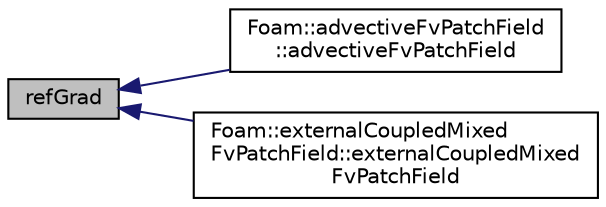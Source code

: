 digraph "refGrad"
{
  bgcolor="transparent";
  edge [fontname="Helvetica",fontsize="10",labelfontname="Helvetica",labelfontsize="10"];
  node [fontname="Helvetica",fontsize="10",shape=record];
  rankdir="LR";
  Node1 [label="refGrad",height=0.2,width=0.4,color="black", fillcolor="grey75", style="filled" fontcolor="black"];
  Node1 -> Node2 [dir="back",color="midnightblue",fontsize="10",style="solid",fontname="Helvetica"];
  Node2 [label="Foam::advectiveFvPatchField\l::advectiveFvPatchField",height=0.2,width=0.4,color="black",URL="$classFoam_1_1advectiveFvPatchField.html#a3a4545613ae40ef76ad1664be8d51ee7",tooltip="Construct from patch and internal field. "];
  Node1 -> Node3 [dir="back",color="midnightblue",fontsize="10",style="solid",fontname="Helvetica"];
  Node3 [label="Foam::externalCoupledMixed\lFvPatchField::externalCoupledMixed\lFvPatchField",height=0.2,width=0.4,color="black",URL="$classFoam_1_1externalCoupledMixedFvPatchField.html#af2b86e62de1687df54a7966355f30166",tooltip="Construct from patch and internal field. "];
}
